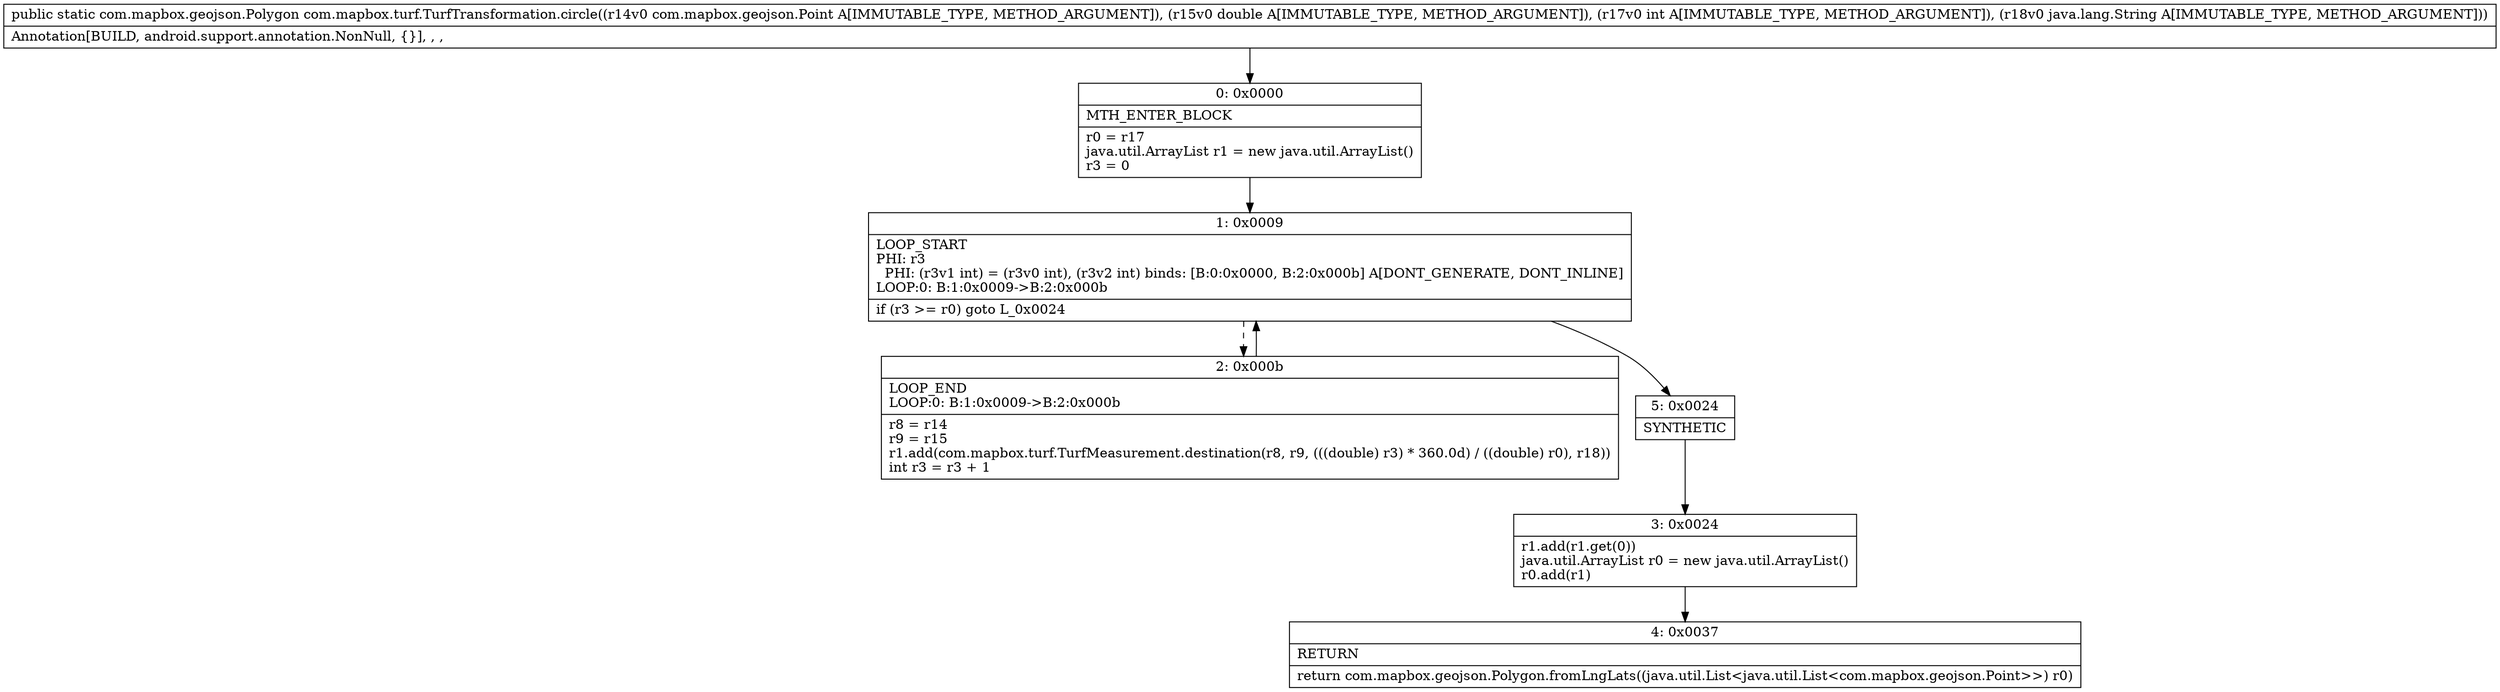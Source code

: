 digraph "CFG forcom.mapbox.turf.TurfTransformation.circle(Lcom\/mapbox\/geojson\/Point;DILjava\/lang\/String;)Lcom\/mapbox\/geojson\/Polygon;" {
Node_0 [shape=record,label="{0\:\ 0x0000|MTH_ENTER_BLOCK\l|r0 = r17\ljava.util.ArrayList r1 = new java.util.ArrayList()\lr3 = 0\l}"];
Node_1 [shape=record,label="{1\:\ 0x0009|LOOP_START\lPHI: r3 \l  PHI: (r3v1 int) = (r3v0 int), (r3v2 int) binds: [B:0:0x0000, B:2:0x000b] A[DONT_GENERATE, DONT_INLINE]\lLOOP:0: B:1:0x0009\-\>B:2:0x000b\l|if (r3 \>= r0) goto L_0x0024\l}"];
Node_2 [shape=record,label="{2\:\ 0x000b|LOOP_END\lLOOP:0: B:1:0x0009\-\>B:2:0x000b\l|r8 = r14\lr9 = r15\lr1.add(com.mapbox.turf.TurfMeasurement.destination(r8, r9, (((double) r3) * 360.0d) \/ ((double) r0), r18))\lint r3 = r3 + 1\l}"];
Node_3 [shape=record,label="{3\:\ 0x0024|r1.add(r1.get(0))\ljava.util.ArrayList r0 = new java.util.ArrayList()\lr0.add(r1)\l}"];
Node_4 [shape=record,label="{4\:\ 0x0037|RETURN\l|return com.mapbox.geojson.Polygon.fromLngLats((java.util.List\<java.util.List\<com.mapbox.geojson.Point\>\>) r0)\l}"];
Node_5 [shape=record,label="{5\:\ 0x0024|SYNTHETIC\l}"];
MethodNode[shape=record,label="{public static com.mapbox.geojson.Polygon com.mapbox.turf.TurfTransformation.circle((r14v0 com.mapbox.geojson.Point A[IMMUTABLE_TYPE, METHOD_ARGUMENT]), (r15v0 double A[IMMUTABLE_TYPE, METHOD_ARGUMENT]), (r17v0 int A[IMMUTABLE_TYPE, METHOD_ARGUMENT]), (r18v0 java.lang.String A[IMMUTABLE_TYPE, METHOD_ARGUMENT]))  | Annotation[BUILD, android.support.annotation.NonNull, \{\}], , , \l}"];
MethodNode -> Node_0;
Node_0 -> Node_1;
Node_1 -> Node_2[style=dashed];
Node_1 -> Node_5;
Node_2 -> Node_1;
Node_3 -> Node_4;
Node_5 -> Node_3;
}

